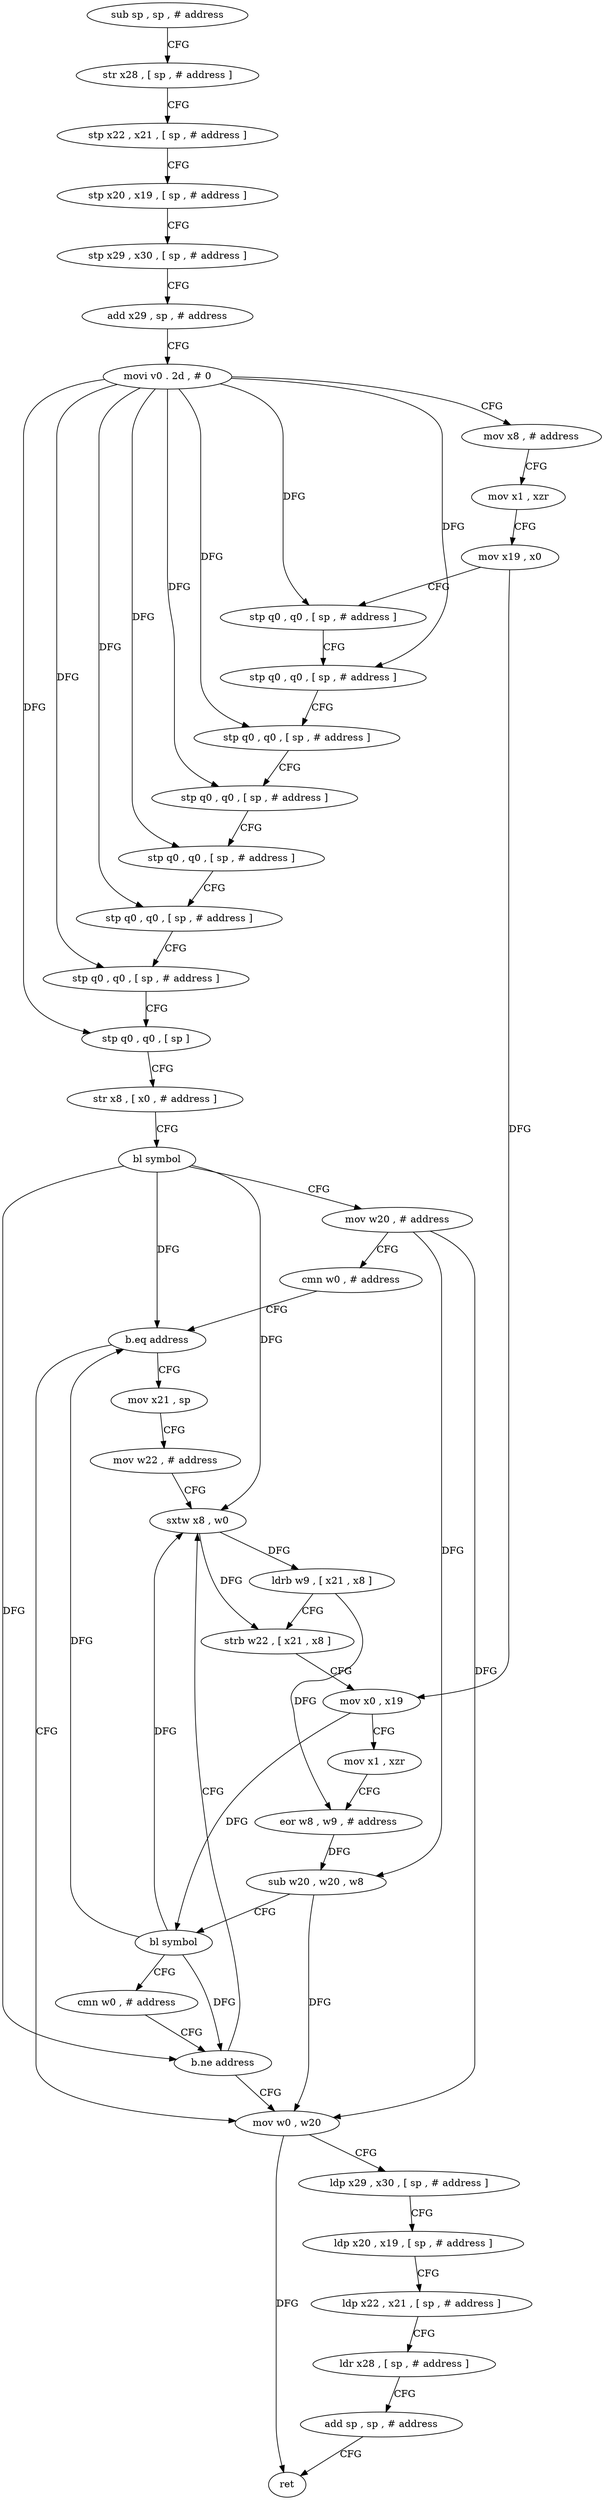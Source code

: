 digraph "func" {
"4209228" [label = "sub sp , sp , # address" ]
"4209232" [label = "str x28 , [ sp , # address ]" ]
"4209236" [label = "stp x22 , x21 , [ sp , # address ]" ]
"4209240" [label = "stp x20 , x19 , [ sp , # address ]" ]
"4209244" [label = "stp x29 , x30 , [ sp , # address ]" ]
"4209248" [label = "add x29 , sp , # address" ]
"4209252" [label = "movi v0 . 2d , # 0" ]
"4209256" [label = "mov x8 , # address" ]
"4209260" [label = "mov x1 , xzr" ]
"4209264" [label = "mov x19 , x0" ]
"4209268" [label = "stp q0 , q0 , [ sp , # address ]" ]
"4209272" [label = "stp q0 , q0 , [ sp , # address ]" ]
"4209276" [label = "stp q0 , q0 , [ sp , # address ]" ]
"4209280" [label = "stp q0 , q0 , [ sp , # address ]" ]
"4209284" [label = "stp q0 , q0 , [ sp , # address ]" ]
"4209288" [label = "stp q0 , q0 , [ sp , # address ]" ]
"4209292" [label = "stp q0 , q0 , [ sp , # address ]" ]
"4209296" [label = "stp q0 , q0 , [ sp ]" ]
"4209300" [label = "str x8 , [ x0 , # address ]" ]
"4209304" [label = "bl symbol" ]
"4209308" [label = "mov w20 , # address" ]
"4209312" [label = "cmn w0 , # address" ]
"4209316" [label = "b.eq address" ]
"4209368" [label = "mov w0 , w20" ]
"4209320" [label = "mov x21 , sp" ]
"4209372" [label = "ldp x29 , x30 , [ sp , # address ]" ]
"4209376" [label = "ldp x20 , x19 , [ sp , # address ]" ]
"4209380" [label = "ldp x22 , x21 , [ sp , # address ]" ]
"4209384" [label = "ldr x28 , [ sp , # address ]" ]
"4209388" [label = "add sp , sp , # address" ]
"4209392" [label = "ret" ]
"4209324" [label = "mov w22 , # address" ]
"4209328" [label = "sxtw x8 , w0" ]
"4209332" [label = "ldrb w9 , [ x21 , x8 ]" ]
"4209336" [label = "strb w22 , [ x21 , x8 ]" ]
"4209340" [label = "mov x0 , x19" ]
"4209344" [label = "mov x1 , xzr" ]
"4209348" [label = "eor w8 , w9 , # address" ]
"4209352" [label = "sub w20 , w20 , w8" ]
"4209356" [label = "bl symbol" ]
"4209360" [label = "cmn w0 , # address" ]
"4209364" [label = "b.ne address" ]
"4209228" -> "4209232" [ label = "CFG" ]
"4209232" -> "4209236" [ label = "CFG" ]
"4209236" -> "4209240" [ label = "CFG" ]
"4209240" -> "4209244" [ label = "CFG" ]
"4209244" -> "4209248" [ label = "CFG" ]
"4209248" -> "4209252" [ label = "CFG" ]
"4209252" -> "4209256" [ label = "CFG" ]
"4209252" -> "4209268" [ label = "DFG" ]
"4209252" -> "4209272" [ label = "DFG" ]
"4209252" -> "4209276" [ label = "DFG" ]
"4209252" -> "4209280" [ label = "DFG" ]
"4209252" -> "4209284" [ label = "DFG" ]
"4209252" -> "4209288" [ label = "DFG" ]
"4209252" -> "4209292" [ label = "DFG" ]
"4209252" -> "4209296" [ label = "DFG" ]
"4209256" -> "4209260" [ label = "CFG" ]
"4209260" -> "4209264" [ label = "CFG" ]
"4209264" -> "4209268" [ label = "CFG" ]
"4209264" -> "4209340" [ label = "DFG" ]
"4209268" -> "4209272" [ label = "CFG" ]
"4209272" -> "4209276" [ label = "CFG" ]
"4209276" -> "4209280" [ label = "CFG" ]
"4209280" -> "4209284" [ label = "CFG" ]
"4209284" -> "4209288" [ label = "CFG" ]
"4209288" -> "4209292" [ label = "CFG" ]
"4209292" -> "4209296" [ label = "CFG" ]
"4209296" -> "4209300" [ label = "CFG" ]
"4209300" -> "4209304" [ label = "CFG" ]
"4209304" -> "4209308" [ label = "CFG" ]
"4209304" -> "4209316" [ label = "DFG" ]
"4209304" -> "4209328" [ label = "DFG" ]
"4209304" -> "4209364" [ label = "DFG" ]
"4209308" -> "4209312" [ label = "CFG" ]
"4209308" -> "4209368" [ label = "DFG" ]
"4209308" -> "4209352" [ label = "DFG" ]
"4209312" -> "4209316" [ label = "CFG" ]
"4209316" -> "4209368" [ label = "CFG" ]
"4209316" -> "4209320" [ label = "CFG" ]
"4209368" -> "4209372" [ label = "CFG" ]
"4209368" -> "4209392" [ label = "DFG" ]
"4209320" -> "4209324" [ label = "CFG" ]
"4209372" -> "4209376" [ label = "CFG" ]
"4209376" -> "4209380" [ label = "CFG" ]
"4209380" -> "4209384" [ label = "CFG" ]
"4209384" -> "4209388" [ label = "CFG" ]
"4209388" -> "4209392" [ label = "CFG" ]
"4209324" -> "4209328" [ label = "CFG" ]
"4209328" -> "4209332" [ label = "DFG" ]
"4209328" -> "4209336" [ label = "DFG" ]
"4209332" -> "4209336" [ label = "CFG" ]
"4209332" -> "4209348" [ label = "DFG" ]
"4209336" -> "4209340" [ label = "CFG" ]
"4209340" -> "4209344" [ label = "CFG" ]
"4209340" -> "4209356" [ label = "DFG" ]
"4209344" -> "4209348" [ label = "CFG" ]
"4209348" -> "4209352" [ label = "DFG" ]
"4209352" -> "4209356" [ label = "CFG" ]
"4209352" -> "4209368" [ label = "DFG" ]
"4209356" -> "4209360" [ label = "CFG" ]
"4209356" -> "4209316" [ label = "DFG" ]
"4209356" -> "4209328" [ label = "DFG" ]
"4209356" -> "4209364" [ label = "DFG" ]
"4209360" -> "4209364" [ label = "CFG" ]
"4209364" -> "4209328" [ label = "CFG" ]
"4209364" -> "4209368" [ label = "CFG" ]
}
